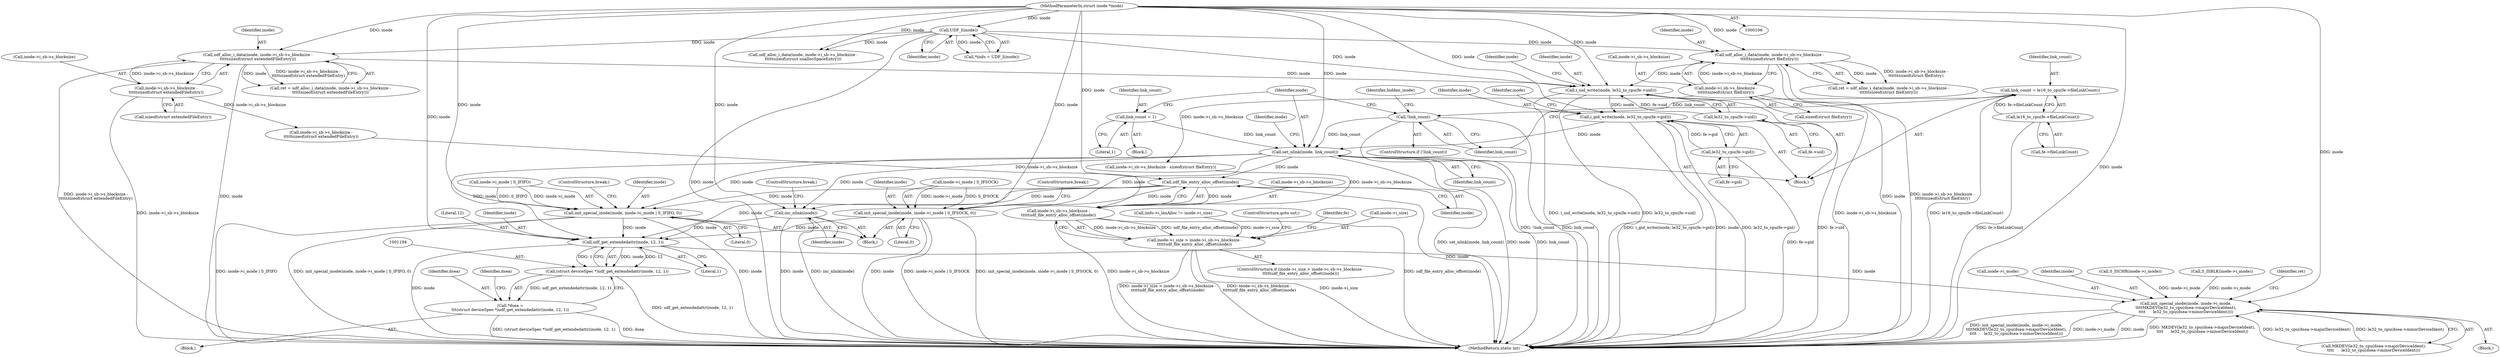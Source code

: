 digraph "0_linux_e159332b9af4b04d882dbcfe1bb0117f0a6d4b58@pointer" {
"1000743" [label="(Call,set_nlink(inode, link_count))"];
"1000625" [label="(Call,i_gid_write(inode, le32_to_cpu(fe->gid)))"];
"1000591" [label="(Call,i_uid_write(inode, le32_to_cpu(fe->uid)))"];
"1000120" [label="(Call,UDF_I(inode))"];
"1000107" [label="(MethodParameterIn,struct inode *inode)"];
"1000423" [label="(Call,udf_alloc_i_data(inode, inode->i_sb->s_blocksize -\n\t\t\t\t\tsizeof(struct extendedFileEntry)))"];
"1000425" [label="(Call,inode->i_sb->s_blocksize -\n\t\t\t\t\tsizeof(struct extendedFileEntry))"];
"1000479" [label="(Call,udf_alloc_i_data(inode, inode->i_sb->s_blocksize -\n\t\t\t\t\t\tsizeof(struct fileEntry)))"];
"1000481" [label="(Call,inode->i_sb->s_blocksize -\n\t\t\t\t\t\tsizeof(struct fileEntry))"];
"1000593" [label="(Call,le32_to_cpu(fe->uid))"];
"1000627" [label="(Call,le32_to_cpu(fe->gid))"];
"1000728" [label="(Call,!link_count)"];
"1000721" [label="(Call,link_count = le16_to_cpu(fe->fileLinkCount))"];
"1000723" [label="(Call,le16_to_cpu(fe->fileLinkCount))"];
"1000740" [label="(Call,link_count = 1)"];
"1001019" [label="(Call,udf_file_entry_alloc_offset(inode))"];
"1001013" [label="(Call,inode->i_sb->s_blocksize -\n\t\t\t\t\tudf_file_entry_alloc_offset(inode))"];
"1001009" [label="(Call,inode->i_size > inode->i_sb->s_blocksize -\n\t\t\t\t\tudf_file_entry_alloc_offset(inode))"];
"1001047" [label="(Call,inc_nlink(inode))"];
"1001195" [label="(Call,udf_get_extendedattr(inode, 12, 1))"];
"1001193" [label="(Call,(struct deviceSpec *)udf_get_extendedattr(inode, 12, 1))"];
"1001191" [label="(Call,*dsea =\n\t\t\t(struct deviceSpec *)udf_get_extendedattr(inode, 12, 1))"];
"1001202" [label="(Call,init_special_inode(inode, inode->i_mode,\n\t\t\t\tMKDEV(le32_to_cpu(dsea->majorDeviceIdent),\n\t\t\t\t      le32_to_cpu(dsea->minorDeviceIdent))))"];
"1001110" [label="(Call,init_special_inode(inode, inode->i_mode | S_IFIFO, 0))"];
"1001120" [label="(Call,init_special_inode(inode, inode->i_mode | S_IFSOCK, 0))"];
"1000487" [label="(Call,sizeof(struct fileEntry))"];
"1000481" [label="(Call,inode->i_sb->s_blocksize -\n\t\t\t\t\t\tsizeof(struct fileEntry))"];
"1000744" [label="(Identifier,inode)"];
"1001197" [label="(Literal,12)"];
"1001201" [label="(Block,)"];
"1001204" [label="(Call,inode->i_mode)"];
"1000729" [label="(Identifier,link_count)"];
"1001203" [label="(Identifier,inode)"];
"1000431" [label="(Call,sizeof(struct extendedFileEntry))"];
"1001226" [label="(MethodReturn,static int)"];
"1000448" [label="(Call,inode->i_sb->s_blocksize -\n\t\t\t\t\tsizeof(struct extendedFileEntry))"];
"1001192" [label="(Identifier,dsea)"];
"1000627" [label="(Call,le32_to_cpu(fe->gid))"];
"1000743" [label="(Call,set_nlink(inode, link_count))"];
"1000107" [label="(MethodParameterIn,struct inode *inode)"];
"1000723" [label="(Call,le16_to_cpu(fe->fileLinkCount))"];
"1001049" [label="(ControlStructure,break;)"];
"1001181" [label="(Call,S_ISCHR(inode->i_mode))"];
"1001117" [label="(Literal,0)"];
"1001189" [label="(Block,)"];
"1001195" [label="(Call,udf_get_extendedattr(inode, 12, 1))"];
"1001010" [label="(Call,inode->i_size)"];
"1000742" [label="(Literal,1)"];
"1000118" [label="(Call,*iinfo = UDF_I(inode))"];
"1001019" [label="(Call,udf_file_entry_alloc_offset(inode))"];
"1000721" [label="(Call,link_count = le16_to_cpu(fe->fileLinkCount))"];
"1001191" [label="(Call,*dsea =\n\t\t\t(struct deviceSpec *)udf_get_extendedattr(inode, 12, 1))"];
"1001200" [label="(Identifier,dsea)"];
"1000748" [label="(Identifier,inode)"];
"1000477" [label="(Call,ret = udf_alloc_i_data(inode, inode->i_sb->s_blocksize -\n\t\t\t\t\t\tsizeof(struct fileEntry)))"];
"1000120" [label="(Call,UDF_I(inode))"];
"1000480" [label="(Identifier,inode)"];
"1001207" [label="(Call,MKDEV(le32_to_cpu(dsea->majorDeviceIdent),\n\t\t\t\t      le32_to_cpu(dsea->minorDeviceIdent)))"];
"1000728" [label="(Call,!link_count)"];
"1001008" [label="(ControlStructure,if (inode->i_size > inode->i_sb->s_blocksize -\n\t\t\t\t\tudf_file_entry_alloc_offset(inode)))"];
"1000547" [label="(Call,udf_alloc_i_data(inode, inode->i_sb->s_blocksize -\n\t\t\t\t\tsizeof(struct unallocSpaceEntry)))"];
"1000109" [label="(Block,)"];
"1000626" [label="(Identifier,inode)"];
"1000727" [label="(ControlStructure,if (!link_count))"];
"1000121" [label="(Identifier,inode)"];
"1000594" [label="(Call,fe->uid)"];
"1000741" [label="(Identifier,link_count)"];
"1000426" [label="(Call,inode->i_sb->s_blocksize)"];
"1001196" [label="(Identifier,inode)"];
"1000591" [label="(Call,i_uid_write(inode, le32_to_cpu(fe->uid)))"];
"1000423" [label="(Call,udf_alloc_i_data(inode, inode->i_sb->s_blocksize -\n\t\t\t\t\tsizeof(struct extendedFileEntry)))"];
"1001111" [label="(Identifier,inode)"];
"1000504" [label="(Call,inode->i_sb->s_blocksize - sizeof(struct fileEntry))"];
"1001127" [label="(Literal,0)"];
"1001009" [label="(Call,inode->i_size > inode->i_sb->s_blocksize -\n\t\t\t\t\tudf_file_entry_alloc_offset(inode))"];
"1001048" [label="(Identifier,inode)"];
"1001020" [label="(Identifier,inode)"];
"1001121" [label="(Identifier,inode)"];
"1001014" [label="(Call,inode->i_sb->s_blocksize)"];
"1001000" [label="(Call,iinfo->i_lenAlloc != inode->i_size)"];
"1001120" [label="(Call,init_special_inode(inode, inode->i_mode | S_IFSOCK, 0))"];
"1000740" [label="(Call,link_count = 1)"];
"1001110" [label="(Call,init_special_inode(inode, inode->i_mode | S_IFIFO, 0))"];
"1000592" [label="(Identifier,inode)"];
"1000425" [label="(Call,inode->i_sb->s_blocksize -\n\t\t\t\t\tsizeof(struct extendedFileEntry))"];
"1000628" [label="(Call,fe->gid)"];
"1001185" [label="(Call,S_ISBLK(inode->i_mode))"];
"1001193" [label="(Call,(struct deviceSpec *)udf_get_extendedattr(inode, 12, 1))"];
"1000733" [label="(Identifier,hidden_inode)"];
"1001047" [label="(Call,inc_nlink(inode))"];
"1001021" [label="(ControlStructure,goto out;)"];
"1000745" [label="(Identifier,link_count)"];
"1000424" [label="(Identifier,inode)"];
"1000724" [label="(Call,fe->fileLinkCount)"];
"1000482" [label="(Call,inode->i_sb->s_blocksize)"];
"1001219" [label="(Identifier,ret)"];
"1001112" [label="(Call,inode->i_mode | S_IFIFO)"];
"1001013" [label="(Call,inode->i_sb->s_blocksize -\n\t\t\t\t\tudf_file_entry_alloc_offset(inode))"];
"1000636" [label="(Identifier,inode)"];
"1001028" [label="(Block,)"];
"1001025" [label="(Identifier,fe)"];
"1000479" [label="(Call,udf_alloc_i_data(inode, inode->i_sb->s_blocksize -\n\t\t\t\t\t\tsizeof(struct fileEntry)))"];
"1001202" [label="(Call,init_special_inode(inode, inode->i_mode,\n\t\t\t\tMKDEV(le32_to_cpu(dsea->majorDeviceIdent),\n\t\t\t\t      le32_to_cpu(dsea->minorDeviceIdent))))"];
"1000730" [label="(Block,)"];
"1001122" [label="(Call,inode->i_mode | S_IFSOCK)"];
"1001198" [label="(Literal,1)"];
"1000602" [label="(Identifier,inode)"];
"1000593" [label="(Call,le32_to_cpu(fe->uid))"];
"1001118" [label="(ControlStructure,break;)"];
"1001128" [label="(ControlStructure,break;)"];
"1000722" [label="(Identifier,link_count)"];
"1000421" [label="(Call,ret = udf_alloc_i_data(inode, inode->i_sb->s_blocksize -\n\t\t\t\t\tsizeof(struct extendedFileEntry)))"];
"1000625" [label="(Call,i_gid_write(inode, le32_to_cpu(fe->gid)))"];
"1000743" -> "1000109"  [label="AST: "];
"1000743" -> "1000745"  [label="CFG: "];
"1000744" -> "1000743"  [label="AST: "];
"1000745" -> "1000743"  [label="AST: "];
"1000748" -> "1000743"  [label="CFG: "];
"1000743" -> "1001226"  [label="DDG: inode"];
"1000743" -> "1001226"  [label="DDG: link_count"];
"1000743" -> "1001226"  [label="DDG: set_nlink(inode, link_count)"];
"1000625" -> "1000743"  [label="DDG: inode"];
"1000107" -> "1000743"  [label="DDG: inode"];
"1000728" -> "1000743"  [label="DDG: link_count"];
"1000740" -> "1000743"  [label="DDG: link_count"];
"1000743" -> "1001019"  [label="DDG: inode"];
"1000743" -> "1001047"  [label="DDG: inode"];
"1000743" -> "1001110"  [label="DDG: inode"];
"1000743" -> "1001120"  [label="DDG: inode"];
"1000743" -> "1001195"  [label="DDG: inode"];
"1000625" -> "1000109"  [label="AST: "];
"1000625" -> "1000627"  [label="CFG: "];
"1000626" -> "1000625"  [label="AST: "];
"1000627" -> "1000625"  [label="AST: "];
"1000636" -> "1000625"  [label="CFG: "];
"1000625" -> "1001226"  [label="DDG: inode"];
"1000625" -> "1001226"  [label="DDG: le32_to_cpu(fe->gid)"];
"1000625" -> "1001226"  [label="DDG: i_gid_write(inode, le32_to_cpu(fe->gid))"];
"1000591" -> "1000625"  [label="DDG: inode"];
"1000107" -> "1000625"  [label="DDG: inode"];
"1000627" -> "1000625"  [label="DDG: fe->gid"];
"1000591" -> "1000109"  [label="AST: "];
"1000591" -> "1000593"  [label="CFG: "];
"1000592" -> "1000591"  [label="AST: "];
"1000593" -> "1000591"  [label="AST: "];
"1000602" -> "1000591"  [label="CFG: "];
"1000591" -> "1001226"  [label="DDG: i_uid_write(inode, le32_to_cpu(fe->uid))"];
"1000591" -> "1001226"  [label="DDG: le32_to_cpu(fe->uid)"];
"1000120" -> "1000591"  [label="DDG: inode"];
"1000423" -> "1000591"  [label="DDG: inode"];
"1000479" -> "1000591"  [label="DDG: inode"];
"1000107" -> "1000591"  [label="DDG: inode"];
"1000593" -> "1000591"  [label="DDG: fe->uid"];
"1000120" -> "1000118"  [label="AST: "];
"1000120" -> "1000121"  [label="CFG: "];
"1000121" -> "1000120"  [label="AST: "];
"1000118" -> "1000120"  [label="CFG: "];
"1000120" -> "1001226"  [label="DDG: inode"];
"1000120" -> "1000118"  [label="DDG: inode"];
"1000107" -> "1000120"  [label="DDG: inode"];
"1000120" -> "1000423"  [label="DDG: inode"];
"1000120" -> "1000479"  [label="DDG: inode"];
"1000120" -> "1000547"  [label="DDG: inode"];
"1000107" -> "1000106"  [label="AST: "];
"1000107" -> "1001226"  [label="DDG: inode"];
"1000107" -> "1000423"  [label="DDG: inode"];
"1000107" -> "1000479"  [label="DDG: inode"];
"1000107" -> "1000547"  [label="DDG: inode"];
"1000107" -> "1001019"  [label="DDG: inode"];
"1000107" -> "1001047"  [label="DDG: inode"];
"1000107" -> "1001110"  [label="DDG: inode"];
"1000107" -> "1001120"  [label="DDG: inode"];
"1000107" -> "1001195"  [label="DDG: inode"];
"1000107" -> "1001202"  [label="DDG: inode"];
"1000423" -> "1000421"  [label="AST: "];
"1000423" -> "1000425"  [label="CFG: "];
"1000424" -> "1000423"  [label="AST: "];
"1000425" -> "1000423"  [label="AST: "];
"1000421" -> "1000423"  [label="CFG: "];
"1000423" -> "1001226"  [label="DDG: inode->i_sb->s_blocksize -\n\t\t\t\t\tsizeof(struct extendedFileEntry)"];
"1000423" -> "1001226"  [label="DDG: inode"];
"1000423" -> "1000421"  [label="DDG: inode"];
"1000423" -> "1000421"  [label="DDG: inode->i_sb->s_blocksize -\n\t\t\t\t\tsizeof(struct extendedFileEntry)"];
"1000425" -> "1000423"  [label="DDG: inode->i_sb->s_blocksize"];
"1000425" -> "1000431"  [label="CFG: "];
"1000426" -> "1000425"  [label="AST: "];
"1000431" -> "1000425"  [label="AST: "];
"1000425" -> "1001226"  [label="DDG: inode->i_sb->s_blocksize"];
"1000425" -> "1000448"  [label="DDG: inode->i_sb->s_blocksize"];
"1000479" -> "1000477"  [label="AST: "];
"1000479" -> "1000481"  [label="CFG: "];
"1000480" -> "1000479"  [label="AST: "];
"1000481" -> "1000479"  [label="AST: "];
"1000477" -> "1000479"  [label="CFG: "];
"1000479" -> "1001226"  [label="DDG: inode"];
"1000479" -> "1001226"  [label="DDG: inode->i_sb->s_blocksize -\n\t\t\t\t\t\tsizeof(struct fileEntry)"];
"1000479" -> "1000477"  [label="DDG: inode"];
"1000479" -> "1000477"  [label="DDG: inode->i_sb->s_blocksize -\n\t\t\t\t\t\tsizeof(struct fileEntry)"];
"1000481" -> "1000479"  [label="DDG: inode->i_sb->s_blocksize"];
"1000481" -> "1000487"  [label="CFG: "];
"1000482" -> "1000481"  [label="AST: "];
"1000487" -> "1000481"  [label="AST: "];
"1000481" -> "1001226"  [label="DDG: inode->i_sb->s_blocksize"];
"1000481" -> "1000504"  [label="DDG: inode->i_sb->s_blocksize"];
"1000593" -> "1000594"  [label="CFG: "];
"1000594" -> "1000593"  [label="AST: "];
"1000593" -> "1001226"  [label="DDG: fe->uid"];
"1000627" -> "1000628"  [label="CFG: "];
"1000628" -> "1000627"  [label="AST: "];
"1000627" -> "1001226"  [label="DDG: fe->gid"];
"1000728" -> "1000727"  [label="AST: "];
"1000728" -> "1000729"  [label="CFG: "];
"1000729" -> "1000728"  [label="AST: "];
"1000733" -> "1000728"  [label="CFG: "];
"1000744" -> "1000728"  [label="CFG: "];
"1000728" -> "1001226"  [label="DDG: link_count"];
"1000728" -> "1001226"  [label="DDG: !link_count"];
"1000721" -> "1000728"  [label="DDG: link_count"];
"1000721" -> "1000109"  [label="AST: "];
"1000721" -> "1000723"  [label="CFG: "];
"1000722" -> "1000721"  [label="AST: "];
"1000723" -> "1000721"  [label="AST: "];
"1000729" -> "1000721"  [label="CFG: "];
"1000721" -> "1001226"  [label="DDG: le16_to_cpu(fe->fileLinkCount)"];
"1000723" -> "1000721"  [label="DDG: fe->fileLinkCount"];
"1000723" -> "1000724"  [label="CFG: "];
"1000724" -> "1000723"  [label="AST: "];
"1000723" -> "1001226"  [label="DDG: fe->fileLinkCount"];
"1000740" -> "1000730"  [label="AST: "];
"1000740" -> "1000742"  [label="CFG: "];
"1000741" -> "1000740"  [label="AST: "];
"1000742" -> "1000740"  [label="AST: "];
"1000744" -> "1000740"  [label="CFG: "];
"1001019" -> "1001013"  [label="AST: "];
"1001019" -> "1001020"  [label="CFG: "];
"1001020" -> "1001019"  [label="AST: "];
"1001013" -> "1001019"  [label="CFG: "];
"1001019" -> "1001226"  [label="DDG: inode"];
"1001019" -> "1001013"  [label="DDG: inode"];
"1001019" -> "1001047"  [label="DDG: inode"];
"1001019" -> "1001110"  [label="DDG: inode"];
"1001019" -> "1001120"  [label="DDG: inode"];
"1001019" -> "1001195"  [label="DDG: inode"];
"1001013" -> "1001009"  [label="AST: "];
"1001014" -> "1001013"  [label="AST: "];
"1001009" -> "1001013"  [label="CFG: "];
"1001013" -> "1001226"  [label="DDG: udf_file_entry_alloc_offset(inode)"];
"1001013" -> "1001226"  [label="DDG: inode->i_sb->s_blocksize"];
"1001013" -> "1001009"  [label="DDG: inode->i_sb->s_blocksize"];
"1001013" -> "1001009"  [label="DDG: udf_file_entry_alloc_offset(inode)"];
"1000448" -> "1001013"  [label="DDG: inode->i_sb->s_blocksize"];
"1000504" -> "1001013"  [label="DDG: inode->i_sb->s_blocksize"];
"1001009" -> "1001008"  [label="AST: "];
"1001010" -> "1001009"  [label="AST: "];
"1001021" -> "1001009"  [label="CFG: "];
"1001025" -> "1001009"  [label="CFG: "];
"1001009" -> "1001226"  [label="DDG: inode->i_size > inode->i_sb->s_blocksize -\n\t\t\t\t\tudf_file_entry_alloc_offset(inode)"];
"1001009" -> "1001226"  [label="DDG: inode->i_sb->s_blocksize -\n\t\t\t\t\tudf_file_entry_alloc_offset(inode)"];
"1001009" -> "1001226"  [label="DDG: inode->i_size"];
"1001000" -> "1001009"  [label="DDG: inode->i_size"];
"1001047" -> "1001028"  [label="AST: "];
"1001047" -> "1001048"  [label="CFG: "];
"1001048" -> "1001047"  [label="AST: "];
"1001049" -> "1001047"  [label="CFG: "];
"1001047" -> "1001226"  [label="DDG: inc_nlink(inode)"];
"1001047" -> "1001226"  [label="DDG: inode"];
"1001047" -> "1001195"  [label="DDG: inode"];
"1001195" -> "1001193"  [label="AST: "];
"1001195" -> "1001198"  [label="CFG: "];
"1001196" -> "1001195"  [label="AST: "];
"1001197" -> "1001195"  [label="AST: "];
"1001198" -> "1001195"  [label="AST: "];
"1001193" -> "1001195"  [label="CFG: "];
"1001195" -> "1001226"  [label="DDG: inode"];
"1001195" -> "1001193"  [label="DDG: inode"];
"1001195" -> "1001193"  [label="DDG: 12"];
"1001195" -> "1001193"  [label="DDG: 1"];
"1001120" -> "1001195"  [label="DDG: inode"];
"1001110" -> "1001195"  [label="DDG: inode"];
"1001195" -> "1001202"  [label="DDG: inode"];
"1001193" -> "1001191"  [label="AST: "];
"1001194" -> "1001193"  [label="AST: "];
"1001191" -> "1001193"  [label="CFG: "];
"1001193" -> "1001226"  [label="DDG: udf_get_extendedattr(inode, 12, 1)"];
"1001193" -> "1001191"  [label="DDG: udf_get_extendedattr(inode, 12, 1)"];
"1001191" -> "1001189"  [label="AST: "];
"1001192" -> "1001191"  [label="AST: "];
"1001200" -> "1001191"  [label="CFG: "];
"1001191" -> "1001226"  [label="DDG: dsea"];
"1001191" -> "1001226"  [label="DDG: (struct deviceSpec *)udf_get_extendedattr(inode, 12, 1)"];
"1001202" -> "1001201"  [label="AST: "];
"1001202" -> "1001207"  [label="CFG: "];
"1001203" -> "1001202"  [label="AST: "];
"1001204" -> "1001202"  [label="AST: "];
"1001207" -> "1001202"  [label="AST: "];
"1001219" -> "1001202"  [label="CFG: "];
"1001202" -> "1001226"  [label="DDG: init_special_inode(inode, inode->i_mode,\n\t\t\t\tMKDEV(le32_to_cpu(dsea->majorDeviceIdent),\n\t\t\t\t      le32_to_cpu(dsea->minorDeviceIdent)))"];
"1001202" -> "1001226"  [label="DDG: inode->i_mode"];
"1001202" -> "1001226"  [label="DDG: inode"];
"1001202" -> "1001226"  [label="DDG: MKDEV(le32_to_cpu(dsea->majorDeviceIdent),\n\t\t\t\t      le32_to_cpu(dsea->minorDeviceIdent))"];
"1001185" -> "1001202"  [label="DDG: inode->i_mode"];
"1001181" -> "1001202"  [label="DDG: inode->i_mode"];
"1001207" -> "1001202"  [label="DDG: le32_to_cpu(dsea->majorDeviceIdent)"];
"1001207" -> "1001202"  [label="DDG: le32_to_cpu(dsea->minorDeviceIdent)"];
"1001110" -> "1001028"  [label="AST: "];
"1001110" -> "1001117"  [label="CFG: "];
"1001111" -> "1001110"  [label="AST: "];
"1001112" -> "1001110"  [label="AST: "];
"1001117" -> "1001110"  [label="AST: "];
"1001118" -> "1001110"  [label="CFG: "];
"1001110" -> "1001226"  [label="DDG: init_special_inode(inode, inode->i_mode | S_IFIFO, 0)"];
"1001110" -> "1001226"  [label="DDG: inode"];
"1001110" -> "1001226"  [label="DDG: inode->i_mode | S_IFIFO"];
"1001112" -> "1001110"  [label="DDG: inode->i_mode"];
"1001112" -> "1001110"  [label="DDG: S_IFIFO"];
"1001120" -> "1001028"  [label="AST: "];
"1001120" -> "1001127"  [label="CFG: "];
"1001121" -> "1001120"  [label="AST: "];
"1001122" -> "1001120"  [label="AST: "];
"1001127" -> "1001120"  [label="AST: "];
"1001128" -> "1001120"  [label="CFG: "];
"1001120" -> "1001226"  [label="DDG: inode"];
"1001120" -> "1001226"  [label="DDG: inode->i_mode | S_IFSOCK"];
"1001120" -> "1001226"  [label="DDG: init_special_inode(inode, inode->i_mode | S_IFSOCK, 0)"];
"1001122" -> "1001120"  [label="DDG: inode->i_mode"];
"1001122" -> "1001120"  [label="DDG: S_IFSOCK"];
}
